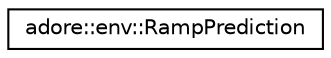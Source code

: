 digraph "Graphical Class Hierarchy"
{
 // LATEX_PDF_SIZE
  edge [fontname="Helvetica",fontsize="10",labelfontname="Helvetica",labelfontsize="10"];
  node [fontname="Helvetica",fontsize="10",shape=record];
  rankdir="LR";
  Node0 [label="adore::env::RampPrediction",height=0.2,width=0.4,color="black", fillcolor="white", style="filled",URL="$classadore_1_1env_1_1RampPrediction.html",tooltip=" "];
}
